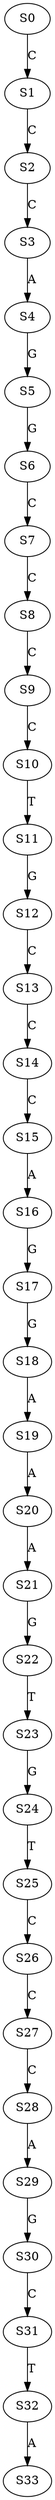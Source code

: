 strict digraph  {
	S0 -> S1 [ label = C ];
	S1 -> S2 [ label = C ];
	S2 -> S3 [ label = C ];
	S3 -> S4 [ label = A ];
	S4 -> S5 [ label = G ];
	S5 -> S6 [ label = G ];
	S6 -> S7 [ label = C ];
	S7 -> S8 [ label = C ];
	S8 -> S9 [ label = C ];
	S9 -> S10 [ label = C ];
	S10 -> S11 [ label = T ];
	S11 -> S12 [ label = G ];
	S12 -> S13 [ label = C ];
	S13 -> S14 [ label = C ];
	S14 -> S15 [ label = C ];
	S15 -> S16 [ label = A ];
	S16 -> S17 [ label = G ];
	S17 -> S18 [ label = G ];
	S18 -> S19 [ label = A ];
	S19 -> S20 [ label = A ];
	S20 -> S21 [ label = A ];
	S21 -> S22 [ label = G ];
	S22 -> S23 [ label = T ];
	S23 -> S24 [ label = G ];
	S24 -> S25 [ label = T ];
	S25 -> S26 [ label = C ];
	S26 -> S27 [ label = C ];
	S27 -> S28 [ label = C ];
	S28 -> S29 [ label = A ];
	S29 -> S30 [ label = G ];
	S30 -> S31 [ label = C ];
	S31 -> S32 [ label = T ];
	S32 -> S33 [ label = A ];
}
